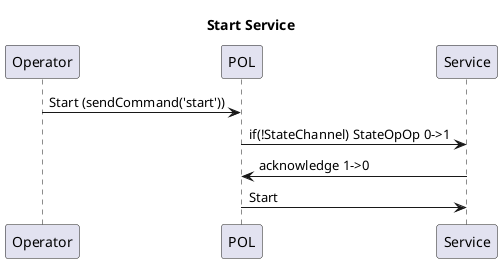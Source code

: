 @startuml
title Start Service
participant Operator
participant POL
participant Service

Operator->POL: Start (sendCommand('start'))

POL->Service: if(!StateChannel) StateOpOp 0->1
Service->POL: acknowledge 1->0

POL->Service: Start

@enduml
